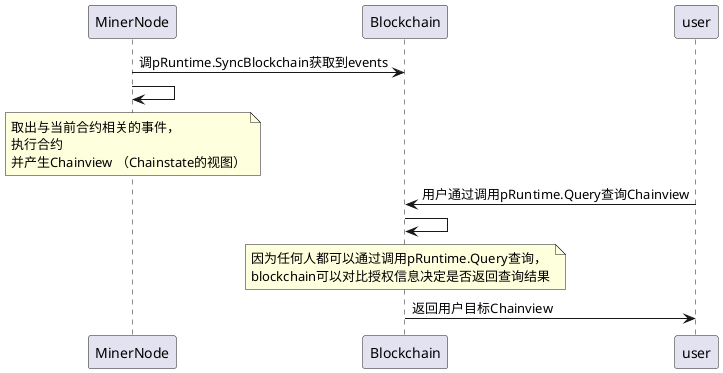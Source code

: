 @startuml  phala_execute_contract

MinerNode -> Blockchain :调pRuntime.SyncBlockchain获取到events
MinerNode -> MinerNode: 
note over MinerNode
取出与当前合约相关的事件，
执行合约
并产生Chainview （Chainstate的视图）
end note

'查询逻辑
user -> Blockchain:用户通过调用pRuntime.Query查询Chainview
Blockchain->Blockchain: 
note over Blockchain
因为任何人都可以通过调用pRuntime.Query查询，
blockchain可以对比授权信息决定是否返回查询结果
end note
Blockchain -> user:返回用户目标Chainview

@enduml
